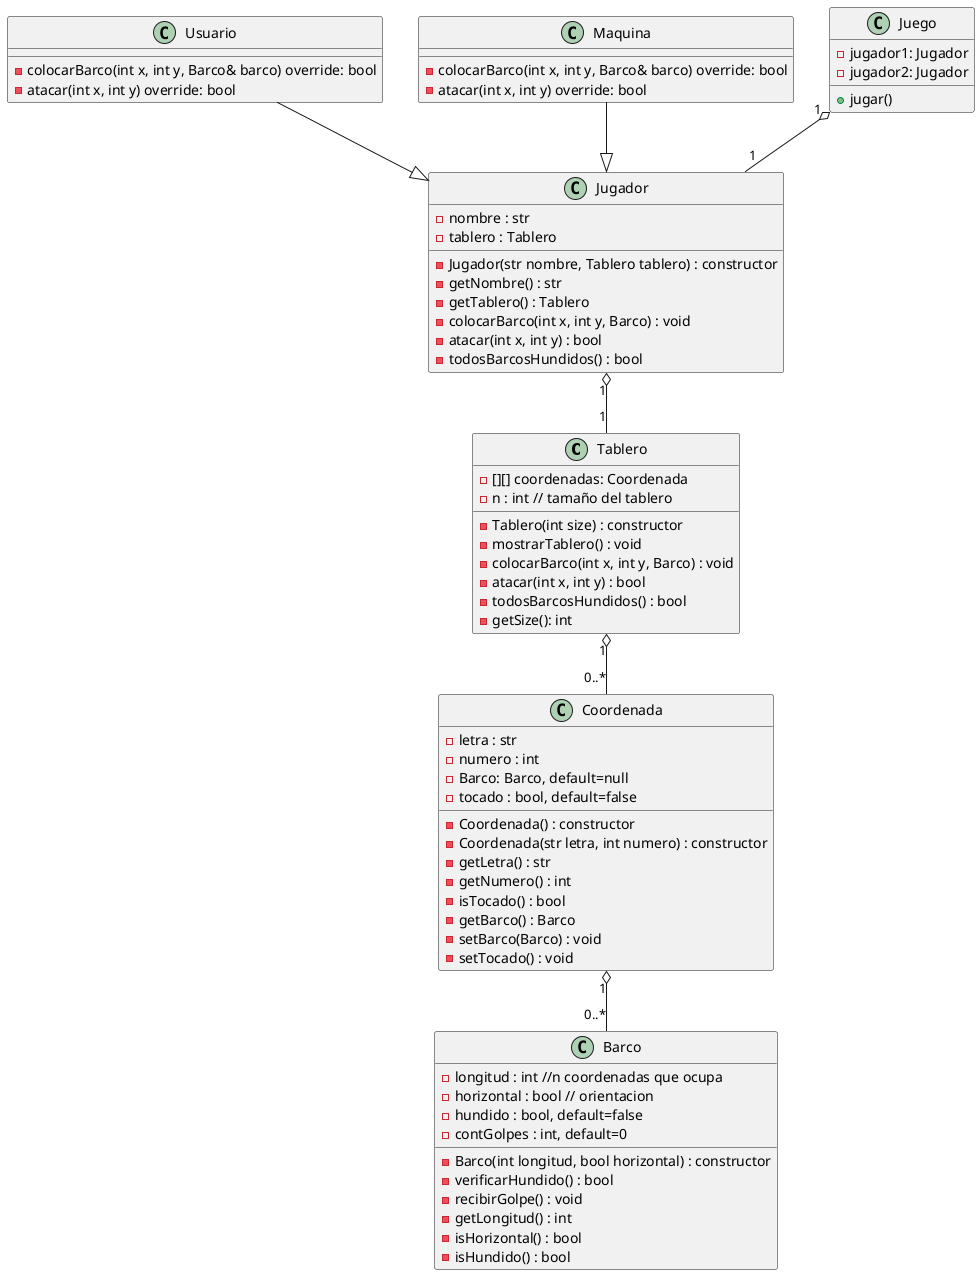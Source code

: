 @startuml

class Tablero {
    - [][] coordenadas: Coordenada
    - n : int // tamaño del tablero
    - Tablero(int size) : constructor
        '   -> inicializa objetos Coordenada en coordenadas
    - mostrarTablero() : void
        '   -> mostrarTablero: imprime el tablero, validando: coord.getBarco(), coord.isTocado()
    - colocarBarco(int x, int y, Barco) : void
        '   -> Coordenas.setBarco, ¿¿¿ barco.agregarCoordenada ???
    - atacar(int x, int y) : bool
        '   -> Coordenas.setBarco, coord.setTocado(true), coord.getBarco()->recibirGolpe()
    - todosBarcosHundidos() : bool
        '   -> return all barco.isHundido()
    - getSize(): int
        '   -> return n
}

class Coordenada {
    - letra : str
    - numero : int
    - Barco: Barco, default=null
    - tocado : bool, default=false
    - Coordenada() : constructor
        '   
    - Coordenada(str letra, int numero) : constructor
        '   -> letra_, numero_
    - getLetra() : str
        '   -> return letra
    - getNumero() : int
        '   -> return numero
    - isTocado() : bool
        '   -> return tocado
    - getBarco() : Barco
        '   -> return barco
    - setBarco(Barco) : void
        '   -> this->barco = barco
    - setTocado() : void
        '   -> this->tocado = tocado
}

Tablero "1" o-- "0..*" Coordenada

class Barco {
    - longitud : int //n coordenadas que ocupa
    - horizontal : bool // orientacion
    - hundido : bool, default=false
    - contGolpes : int, default=0
    - Barco(int longitud, bool horizontal) : constructor
        '   -> longitud_, horizontal_
    - verificarHundido() : bool
        '   -> return contGolpes == longitud
    - recibirGolpe() : void
        '   -> contGolpes++, validar si hundido asignar = true
    - getLongitud() : int
        '   -> return longitud
    - isHorizontal() : bool
        '   -> return horizontal
    - isHundido() : bool
        '   -> return hundido

}

Coordenada "1" o-- "0..*" Barco

class Jugador {
    - nombre : str
    - tablero : Tablero
    ' - [] barcos : Barco
    ' - [] disparos : Coordenada
    - Jugador(str nombre, Tablero tablero) : constructor
        '   -> nombre_, tablero_
    - getNombre() : str
    - getTablero() : Tablero
    - colocarBarco(int x, int y, Barco) : void
    - atacar(int x, int y) : bool
    - todosBarcosHundidos() : bool
}

class Usuario {
    - colocarBarco(int x, int y, Barco& barco) override: bool
    - atacar(int x, int y) override: bool
}

class Maquina {
    - colocarBarco(int x, int y, Barco& barco) override: bool
    - atacar(int x, int y) override: bool
}

Usuario --|> Jugador
Maquina --|> Jugador

Jugador "1" o-- "1" Tablero

class Juego {
    - jugador1: Jugador
    - jugador2: Jugador
    + jugar()
}

Juego "1" o-- "1" Jugador

@enduml